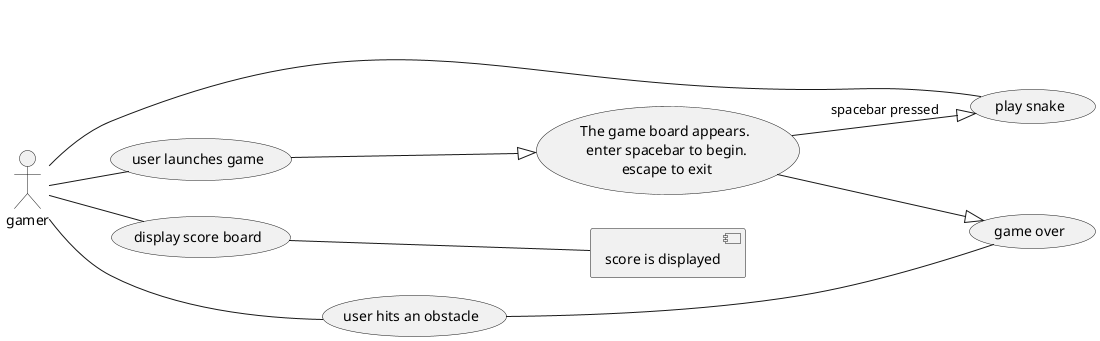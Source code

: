 @startuml
left to right direction
actor gamer
gamer -- (user launches game)
gamer -- (play snake)
gamer -- (display score board)
gamer -- (user hits an obstacle)

(user launches game) --|> (The game board appears.\n enter spacebar to begin.\n escape to exit)
(The game board appears.\n enter spacebar to begin.\n escape to exit) --|> (play snake): spacebar pressed
(The game board appears.\n enter spacebar to begin.\n escape to exit) --|> (game over)
(display score board) -- [score is displayed]
(user hits an obstacle) -- (game over)


@enduml
